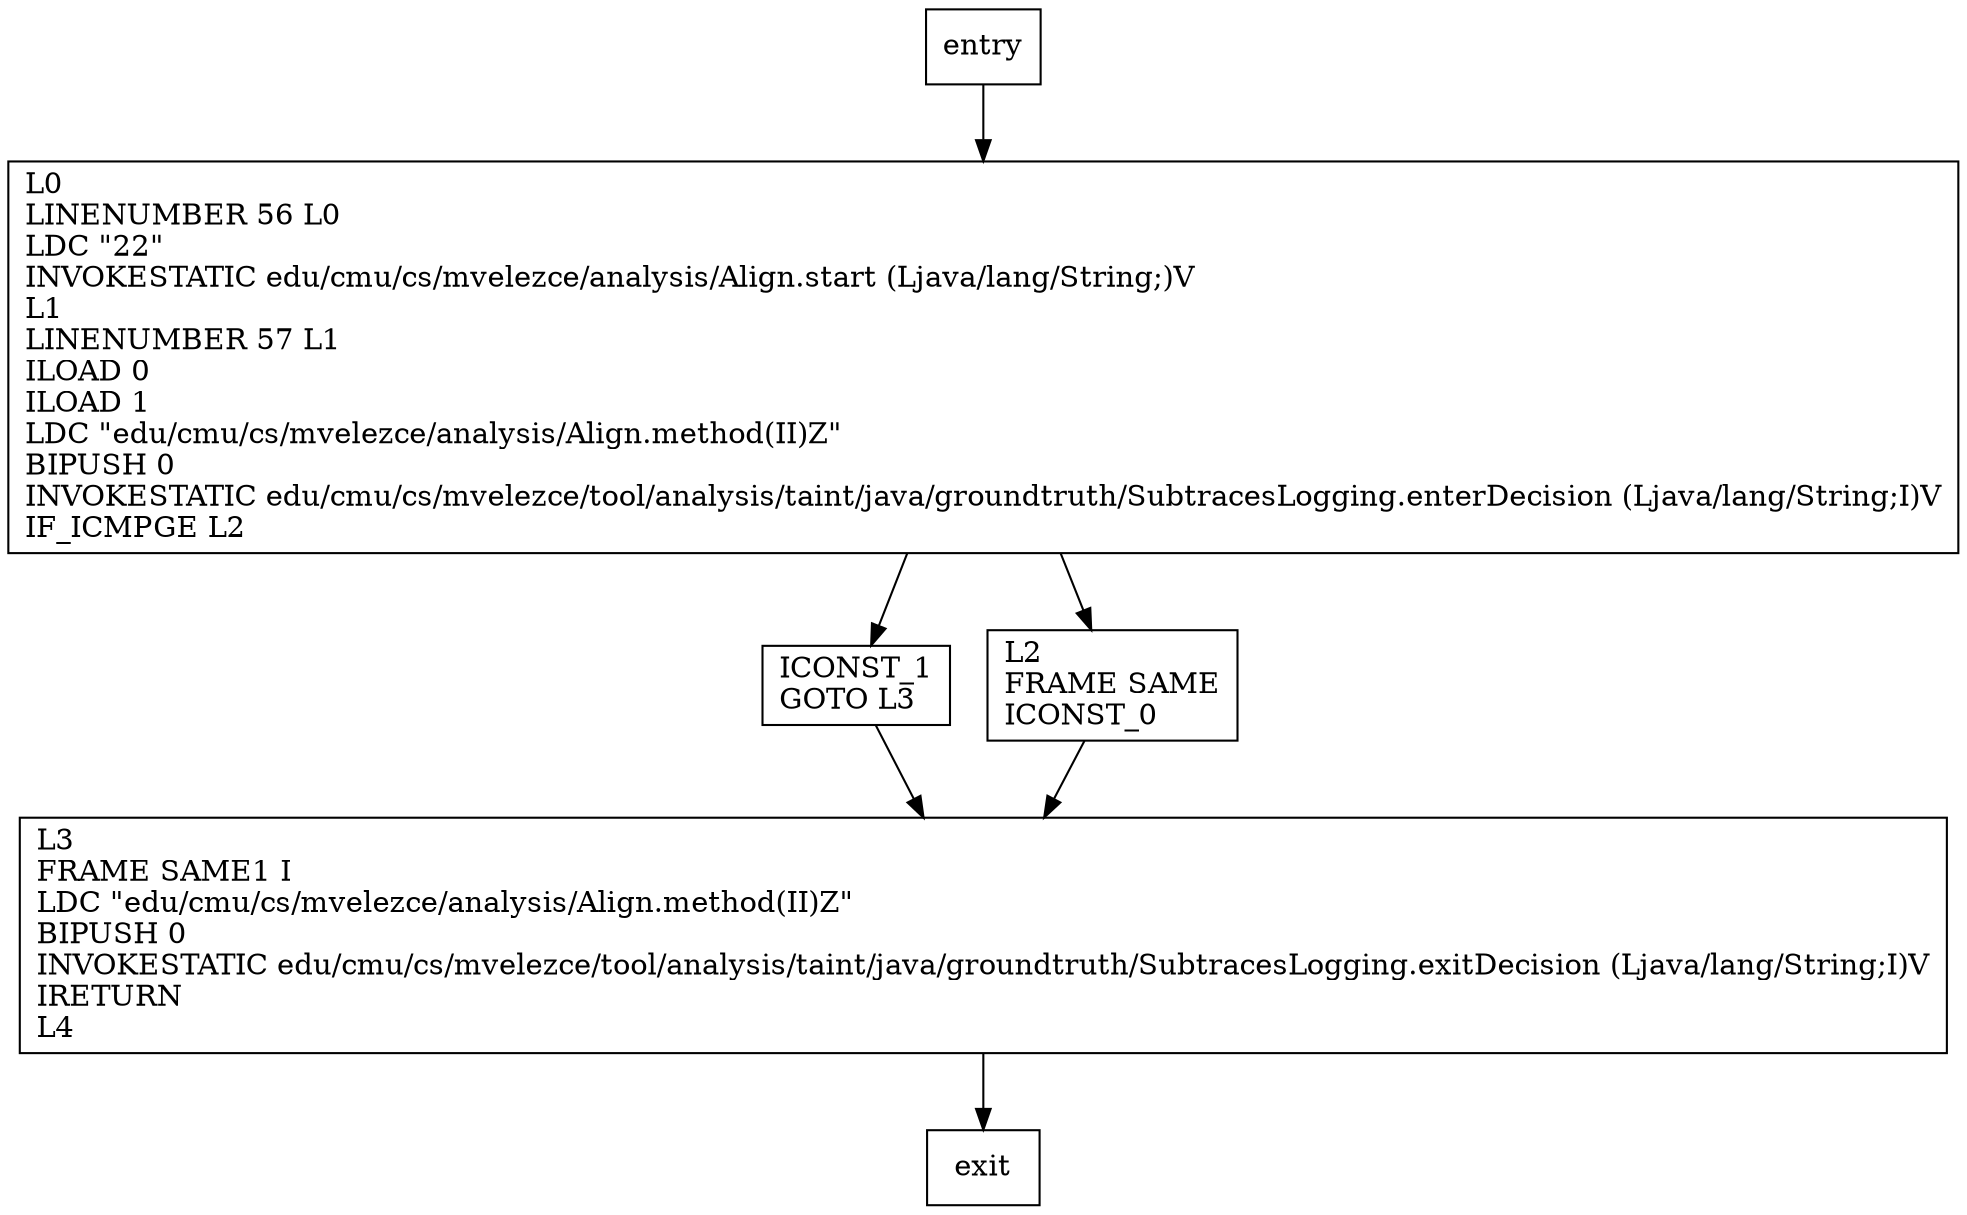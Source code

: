 digraph method {
node [shape=record];
2030626462 [label="L0\lLINENUMBER 56 L0\lLDC \"22\"\lINVOKESTATIC edu/cmu/cs/mvelezce/analysis/Align.start (Ljava/lang/String;)V\lL1\lLINENUMBER 57 L1\lILOAD 0\lILOAD 1\lLDC \"edu/cmu/cs/mvelezce/analysis/Align.method(II)Z\"\lBIPUSH 0\lINVOKESTATIC edu/cmu/cs/mvelezce/tool/analysis/taint/java/groundtruth/SubtracesLogging.enterDecision (Ljava/lang/String;I)V\lIF_ICMPGE L2\l"];
1224867665 [label="ICONST_1\lGOTO L3\l"];
311532411 [label="L2\lFRAME SAME\lICONST_0\l"];
808707404 [label="L3\lFRAME SAME1 I\lLDC \"edu/cmu/cs/mvelezce/analysis/Align.method(II)Z\"\lBIPUSH 0\lINVOKESTATIC edu/cmu/cs/mvelezce/tool/analysis/taint/java/groundtruth/SubtracesLogging.exitDecision (Ljava/lang/String;I)V\lIRETURN\lL4\l"];
entry;
exit;
entry -> 2030626462;
2030626462 -> 1224867665;
2030626462 -> 311532411;
1224867665 -> 808707404;
311532411 -> 808707404;
808707404 -> exit;
}
